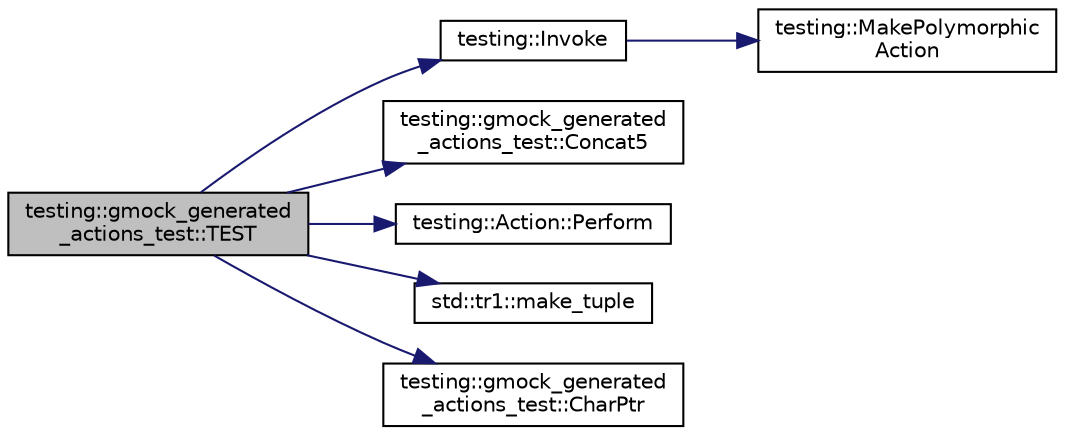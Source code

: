 digraph "testing::gmock_generated_actions_test::TEST"
{
  edge [fontname="Helvetica",fontsize="10",labelfontname="Helvetica",labelfontsize="10"];
  node [fontname="Helvetica",fontsize="10",shape=record];
  rankdir="LR";
  Node259 [label="testing::gmock_generated\l_actions_test::TEST",height=0.2,width=0.4,color="black", fillcolor="grey75", style="filled", fontcolor="black"];
  Node259 -> Node260 [color="midnightblue",fontsize="10",style="solid",fontname="Helvetica"];
  Node260 [label="testing::Invoke",height=0.2,width=0.4,color="black", fillcolor="white", style="filled",URL="$d0/d75/namespacetesting.html#a12aebaf8363d49a383047529f798b694"];
  Node260 -> Node261 [color="midnightblue",fontsize="10",style="solid",fontname="Helvetica"];
  Node261 [label="testing::MakePolymorphic\lAction",height=0.2,width=0.4,color="black", fillcolor="white", style="filled",URL="$d0/d75/namespacetesting.html#a36bd06c5ea972c6df0bd9f40a7a94c65"];
  Node259 -> Node262 [color="midnightblue",fontsize="10",style="solid",fontname="Helvetica"];
  Node262 [label="testing::gmock_generated\l_actions_test::Concat5",height=0.2,width=0.4,color="black", fillcolor="white", style="filled",URL="$d7/dae/namespacetesting_1_1gmock__generated__actions__test.html#a5eb28d383a654ddc97e16496753c9e45"];
  Node259 -> Node263 [color="midnightblue",fontsize="10",style="solid",fontname="Helvetica"];
  Node263 [label="testing::Action::Perform",height=0.2,width=0.4,color="black", fillcolor="white", style="filled",URL="$d0/dd1/classtesting_1_1_action.html#ad00a03062885685da84b308e6e8ff4cb"];
  Node259 -> Node264 [color="midnightblue",fontsize="10",style="solid",fontname="Helvetica"];
  Node264 [label="std::tr1::make_tuple",height=0.2,width=0.4,color="black", fillcolor="white", style="filled",URL="$d2/db7/namespacestd_1_1tr1.html#af7e12a0f5b5791b5b7c49a5a17b85359"];
  Node259 -> Node265 [color="midnightblue",fontsize="10",style="solid",fontname="Helvetica"];
  Node265 [label="testing::gmock_generated\l_actions_test::CharPtr",height=0.2,width=0.4,color="black", fillcolor="white", style="filled",URL="$d7/dae/namespacetesting_1_1gmock__generated__actions__test.html#aa0f16da563ba1f4dd15c8a4fd9048fd3"];
}
